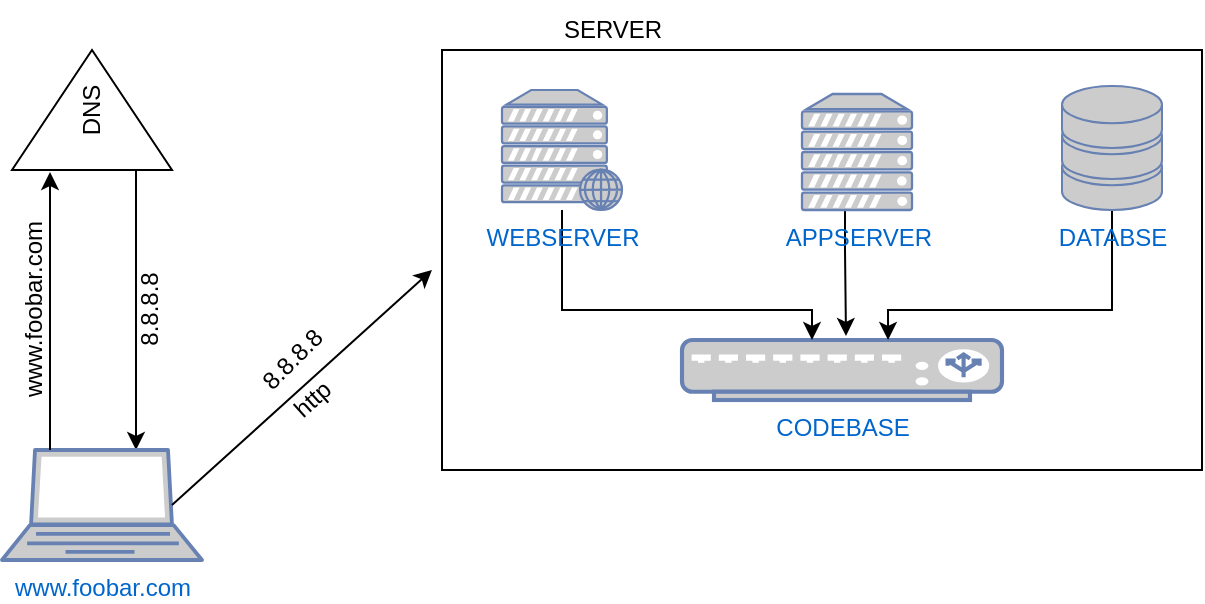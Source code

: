 <mxfile version="20.3.3" type="device"><diagram id="7yPCG2zBf1KuxEUgKCkw" name="Page-1"><mxGraphModel dx="1038" dy="1628" grid="1" gridSize="10" guides="1" tooltips="1" connect="1" arrows="1" fold="1" page="1" pageScale="1" pageWidth="850" pageHeight="1100" math="0" shadow="0"><root><mxCell id="0"/><mxCell id="1" parent="0"/><mxCell id="N4zJOBxJWlDA8Fj4ZP5G-16" value="" style="rounded=0;whiteSpace=wrap;html=1;" vertex="1" parent="1"><mxGeometry x="235" y="20" width="380" height="210" as="geometry"/></mxCell><mxCell id="N4zJOBxJWlDA8Fj4ZP5G-1" value="DNS" style="triangle;whiteSpace=wrap;html=1;rotation=-90;" vertex="1" parent="1"><mxGeometry x="30" y="10" width="60" height="80" as="geometry"/></mxCell><mxCell id="N4zJOBxJWlDA8Fj4ZP5G-2" value="" style="endArrow=classic;html=1;rounded=0;exitX=0;exitY=0.25;exitDx=0;exitDy=0;entryX=0.16;entryY=0;entryDx=0;entryDy=0;entryPerimeter=0;" edge="1" parent="1"><mxGeometry width="50" height="50" relative="1" as="geometry"><mxPoint x="82" y="80" as="sourcePoint"/><mxPoint x="82" y="220" as="targetPoint"/></mxGeometry></mxCell><mxCell id="N4zJOBxJWlDA8Fj4ZP5G-3" value="www.foobar.com" style="fontColor=#0066CC;verticalAlign=top;verticalLabelPosition=bottom;labelPosition=center;align=center;html=1;outlineConnect=0;fillColor=#CCCCCC;strokeColor=#6881B3;gradientColor=none;gradientDirection=north;strokeWidth=2;shape=mxgraph.networks.laptop;" vertex="1" parent="1"><mxGeometry x="15" y="220" width="100" height="55" as="geometry"/></mxCell><mxCell id="N4zJOBxJWlDA8Fj4ZP5G-4" value="CODEBASE" style="fontColor=#0066CC;verticalAlign=top;verticalLabelPosition=bottom;labelPosition=center;align=center;html=1;outlineConnect=0;fillColor=#CCCCCC;strokeColor=#6881B3;gradientColor=none;gradientDirection=north;strokeWidth=2;shape=mxgraph.networks.load_balancer;" vertex="1" parent="1"><mxGeometry x="355" y="165" width="160" height="30" as="geometry"/></mxCell><mxCell id="N4zJOBxJWlDA8Fj4ZP5G-22" style="edgeStyle=orthogonalEdgeStyle;rounded=0;orthogonalLoop=1;jettySize=auto;html=1;entryX=0.644;entryY=0;entryDx=0;entryDy=0;entryPerimeter=0;" edge="1" parent="1" source="N4zJOBxJWlDA8Fj4ZP5G-6" target="N4zJOBxJWlDA8Fj4ZP5G-4"><mxGeometry relative="1" as="geometry"><Array as="points"><mxPoint x="570" y="150"/><mxPoint x="458" y="150"/></Array></mxGeometry></mxCell><mxCell id="N4zJOBxJWlDA8Fj4ZP5G-6" value="DATABSE" style="fontColor=#0066CC;verticalAlign=top;verticalLabelPosition=bottom;labelPosition=center;align=center;html=1;outlineConnect=0;fillColor=#CCCCCC;strokeColor=#6881B3;gradientColor=none;gradientDirection=north;strokeWidth=2;shape=mxgraph.networks.storage;" vertex="1" parent="1"><mxGeometry x="545" y="38" width="50" height="62" as="geometry"/></mxCell><mxCell id="N4zJOBxJWlDA8Fj4ZP5G-23" style="edgeStyle=orthogonalEdgeStyle;rounded=0;orthogonalLoop=1;jettySize=auto;html=1;entryX=0.55;entryY=-0.067;entryDx=0;entryDy=0;entryPerimeter=0;" edge="1" parent="1"><mxGeometry relative="1" as="geometry"><mxPoint x="436.5" y="100" as="sourcePoint"/><mxPoint x="437" y="162.99" as="targetPoint"/><Array as="points"><mxPoint x="437" y="120"/><mxPoint x="437" y="120"/></Array></mxGeometry></mxCell><mxCell id="N4zJOBxJWlDA8Fj4ZP5G-8" value="APPSERVER" style="fontColor=#0066CC;verticalAlign=top;verticalLabelPosition=bottom;labelPosition=center;align=center;html=1;outlineConnect=0;fillColor=#CCCCCC;strokeColor=#6881B3;gradientColor=none;gradientDirection=north;strokeWidth=2;shape=mxgraph.networks.server;" vertex="1" parent="1"><mxGeometry x="415" y="42" width="55" height="58" as="geometry"/></mxCell><mxCell id="N4zJOBxJWlDA8Fj4ZP5G-9" value="" style="endArrow=classic;html=1;rounded=0;exitX=0.16;exitY=0;exitDx=0;exitDy=0;exitPerimeter=0;entryX=-0.017;entryY=0.175;entryDx=0;entryDy=0;entryPerimeter=0;" edge="1" parent="1"><mxGeometry width="50" height="50" relative="1" as="geometry"><mxPoint x="39" y="220" as="sourcePoint"/><mxPoint x="39" y="81.02" as="targetPoint"/></mxGeometry></mxCell><mxCell id="N4zJOBxJWlDA8Fj4ZP5G-10" value="www.foobar.com" style="text;html=1;align=center;verticalAlign=middle;resizable=0;points=[];autosize=1;strokeColor=none;fillColor=none;rotation=-90;" vertex="1" parent="1"><mxGeometry x="-24" y="135" width="110" height="30" as="geometry"/></mxCell><mxCell id="N4zJOBxJWlDA8Fj4ZP5G-13" value="8.8.8.8" style="text;html=1;align=center;verticalAlign=middle;resizable=0;points=[];autosize=1;strokeColor=none;fillColor=none;rotation=-90;" vertex="1" parent="1"><mxGeometry x="59" y="135" width="60" height="30" as="geometry"/></mxCell><mxCell id="N4zJOBxJWlDA8Fj4ZP5G-14" value="" style="endArrow=classic;html=1;rounded=0;exitX=0.85;exitY=0.5;exitDx=0;exitDy=0;exitPerimeter=0;" edge="1" parent="1" source="N4zJOBxJWlDA8Fj4ZP5G-3"><mxGeometry width="50" height="50" relative="1" as="geometry"><mxPoint x="190" y="230" as="sourcePoint"/><mxPoint x="230" y="130" as="targetPoint"/></mxGeometry></mxCell><mxCell id="N4zJOBxJWlDA8Fj4ZP5G-20" style="edgeStyle=orthogonalEdgeStyle;rounded=0;orthogonalLoop=1;jettySize=auto;html=1;" edge="1" parent="1" source="N4zJOBxJWlDA8Fj4ZP5G-19" target="N4zJOBxJWlDA8Fj4ZP5G-4"><mxGeometry relative="1" as="geometry"><Array as="points"><mxPoint x="295" y="150"/><mxPoint x="420" y="150"/></Array></mxGeometry></mxCell><mxCell id="N4zJOBxJWlDA8Fj4ZP5G-19" value="WEBSERVER" style="fontColor=#0066CC;verticalAlign=top;verticalLabelPosition=bottom;labelPosition=center;align=center;html=1;outlineConnect=0;fillColor=#CCCCCC;strokeColor=#6881B3;gradientColor=none;gradientDirection=north;strokeWidth=2;shape=mxgraph.networks.web_server;" vertex="1" parent="1"><mxGeometry x="265" y="40" width="60" height="60" as="geometry"/></mxCell><mxCell id="N4zJOBxJWlDA8Fj4ZP5G-24" value="SERVER" style="text;html=1;align=center;verticalAlign=middle;resizable=0;points=[];autosize=1;strokeColor=none;fillColor=none;" vertex="1" parent="1"><mxGeometry x="285" y="-5" width="70" height="30" as="geometry"/></mxCell><mxCell id="N4zJOBxJWlDA8Fj4ZP5G-25" value="8.8.8.8" style="text;html=1;align=center;verticalAlign=middle;resizable=0;points=[];autosize=1;strokeColor=none;fillColor=none;rotation=-45;" vertex="1" parent="1"><mxGeometry x="130" y="160" width="60" height="30" as="geometry"/></mxCell><mxCell id="N4zJOBxJWlDA8Fj4ZP5G-26" value="http" style="text;html=1;align=center;verticalAlign=middle;resizable=0;points=[];autosize=1;strokeColor=none;fillColor=none;rotation=-42;" vertex="1" parent="1"><mxGeometry x="150" y="180" width="40" height="30" as="geometry"/></mxCell></root></mxGraphModel></diagram></mxfile>